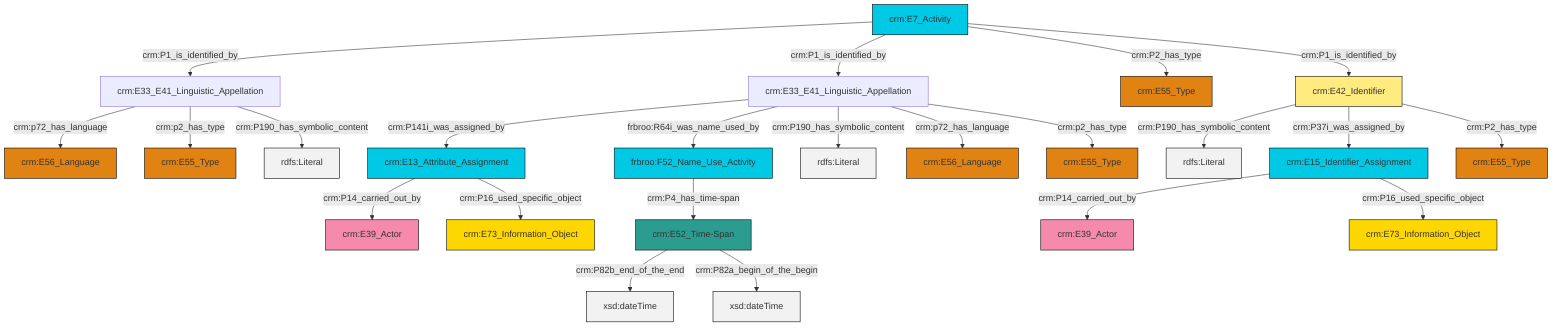 graph TD
classDef Literal fill:#f2f2f2,stroke:#000000;
classDef CRM_Entity fill:#FFFFFF,stroke:#000000;
classDef Temporal_Entity fill:#00C9E6, stroke:#000000;
classDef Type fill:#E18312, stroke:#000000;
classDef Time-Span fill:#2C9C91, stroke:#000000;
classDef Appellation fill:#FFEB7F, stroke:#000000;
classDef Place fill:#008836, stroke:#000000;
classDef Persistent_Item fill:#B266B2, stroke:#000000;
classDef Conceptual_Object fill:#FFD700, stroke:#000000;
classDef Physical_Thing fill:#D2B48C, stroke:#000000;
classDef Actor fill:#f58aad, stroke:#000000;
classDef PC_Classes fill:#4ce600, stroke:#000000;
classDef Multi fill:#cccccc,stroke:#000000;

4["crm:E7_Activity"]:::Temporal_Entity -->|crm:P1_is_identified_by| 5["crm:E33_E41_Linguistic_Appellation"]:::Default
8["frbroo:F52_Name_Use_Activity"]:::Temporal_Entity -->|crm:P4_has_time-span| 9["crm:E52_Time-Span"]:::Time-Span
13["crm:E15_Identifier_Assignment"]:::Temporal_Entity -->|crm:P14_carried_out_by| 14["crm:E39_Actor"]:::Actor
4["crm:E7_Activity"]:::Temporal_Entity -->|crm:P1_is_identified_by| 0["crm:E33_E41_Linguistic_Appellation"]:::Default
4["crm:E7_Activity"]:::Temporal_Entity -->|crm:P2_has_type| 18["crm:E55_Type"]:::Type
0["crm:E33_E41_Linguistic_Appellation"]:::Default -->|crm:P141i_was_assigned_by| 20["crm:E13_Attribute_Assignment"]:::Temporal_Entity
16["crm:E42_Identifier"]:::Appellation -->|crm:P190_has_symbolic_content| 21[rdfs:Literal]:::Literal
0["crm:E33_E41_Linguistic_Appellation"]:::Default -->|frbroo:R64i_was_name_used_by| 8["frbroo:F52_Name_Use_Activity"]:::Temporal_Entity
9["crm:E52_Time-Span"]:::Time-Span -->|crm:P82b_end_of_the_end| 22[xsd:dateTime]:::Literal
0["crm:E33_E41_Linguistic_Appellation"]:::Default -->|crm:P190_has_symbolic_content| 24[rdfs:Literal]:::Literal
5["crm:E33_E41_Linguistic_Appellation"]:::Default -->|crm:p72_has_language| 25["crm:E56_Language"]:::Type
5["crm:E33_E41_Linguistic_Appellation"]:::Default -->|crm:p2_has_type| 6["crm:E55_Type"]:::Type
0["crm:E33_E41_Linguistic_Appellation"]:::Default -->|crm:p72_has_language| 30["crm:E56_Language"]:::Type
4["crm:E7_Activity"]:::Temporal_Entity -->|crm:P1_is_identified_by| 16["crm:E42_Identifier"]:::Appellation
16["crm:E42_Identifier"]:::Appellation -->|crm:P37i_was_assigned_by| 13["crm:E15_Identifier_Assignment"]:::Temporal_Entity
9["crm:E52_Time-Span"]:::Time-Span -->|crm:P82a_begin_of_the_begin| 31[xsd:dateTime]:::Literal
20["crm:E13_Attribute_Assignment"]:::Temporal_Entity -->|crm:P14_carried_out_by| 27["crm:E39_Actor"]:::Actor
20["crm:E13_Attribute_Assignment"]:::Temporal_Entity -->|crm:P16_used_specific_object| 34["crm:E73_Information_Object"]:::Conceptual_Object
13["crm:E15_Identifier_Assignment"]:::Temporal_Entity -->|crm:P16_used_specific_object| 10["crm:E73_Information_Object"]:::Conceptual_Object
5["crm:E33_E41_Linguistic_Appellation"]:::Default -->|crm:P190_has_symbolic_content| 39[rdfs:Literal]:::Literal
0["crm:E33_E41_Linguistic_Appellation"]:::Default -->|crm:p2_has_type| 32["crm:E55_Type"]:::Type
16["crm:E42_Identifier"]:::Appellation -->|crm:P2_has_type| 2["crm:E55_Type"]:::Type